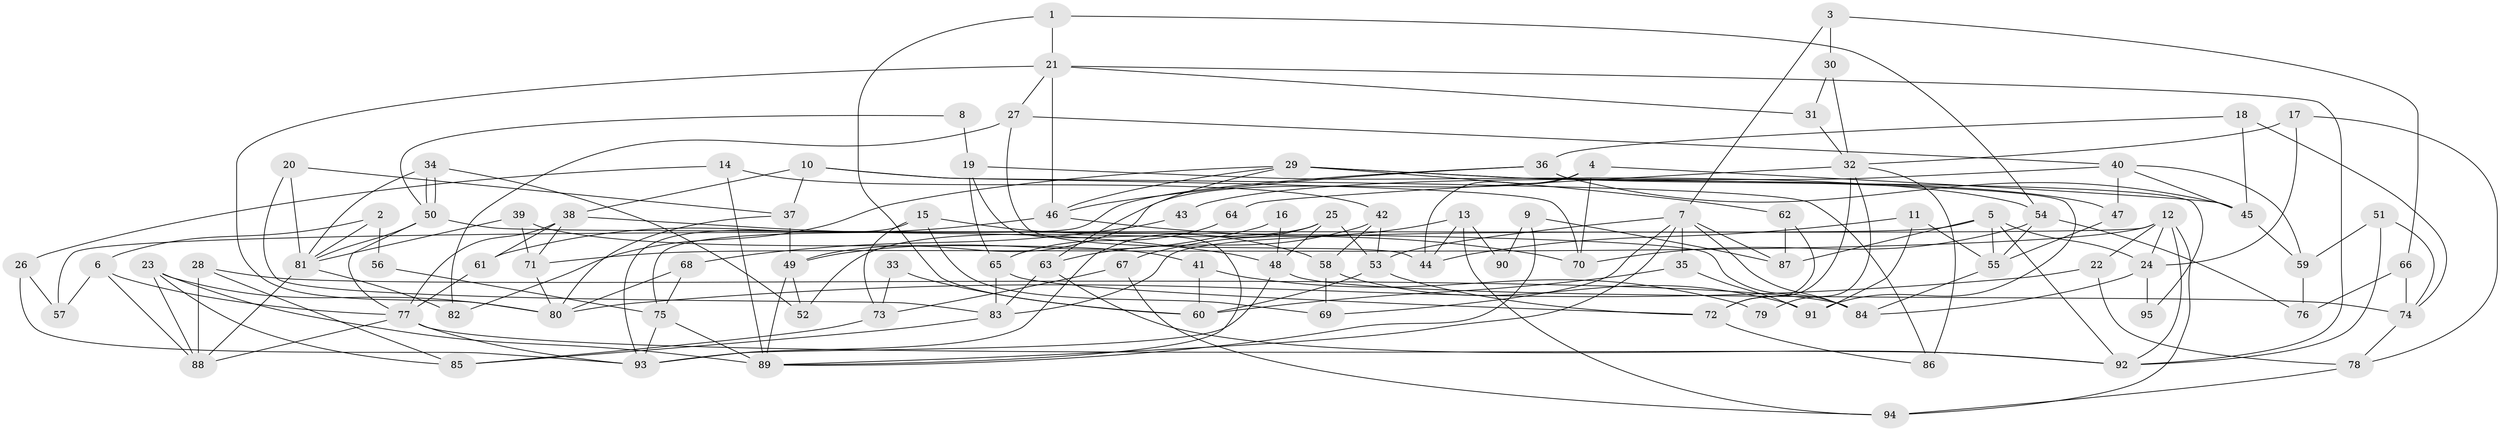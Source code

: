 // coarse degree distribution, {3: 0.21428571428571427, 2: 0.10714285714285714, 5: 0.21428571428571427, 4: 0.17857142857142858, 6: 0.10714285714285714, 8: 0.07142857142857142, 12: 0.03571428571428571, 7: 0.03571428571428571, 11: 0.03571428571428571}
// Generated by graph-tools (version 1.1) at 2025/52/03/04/25 21:52:49]
// undirected, 95 vertices, 190 edges
graph export_dot {
graph [start="1"]
  node [color=gray90,style=filled];
  1;
  2;
  3;
  4;
  5;
  6;
  7;
  8;
  9;
  10;
  11;
  12;
  13;
  14;
  15;
  16;
  17;
  18;
  19;
  20;
  21;
  22;
  23;
  24;
  25;
  26;
  27;
  28;
  29;
  30;
  31;
  32;
  33;
  34;
  35;
  36;
  37;
  38;
  39;
  40;
  41;
  42;
  43;
  44;
  45;
  46;
  47;
  48;
  49;
  50;
  51;
  52;
  53;
  54;
  55;
  56;
  57;
  58;
  59;
  60;
  61;
  62;
  63;
  64;
  65;
  66;
  67;
  68;
  69;
  70;
  71;
  72;
  73;
  74;
  75;
  76;
  77;
  78;
  79;
  80;
  81;
  82;
  83;
  84;
  85;
  86;
  87;
  88;
  89;
  90;
  91;
  92;
  93;
  94;
  95;
  1 -- 54;
  1 -- 21;
  1 -- 60;
  2 -- 6;
  2 -- 81;
  2 -- 56;
  3 -- 66;
  3 -- 7;
  3 -- 30;
  4 -- 70;
  4 -- 49;
  4 -- 44;
  4 -- 45;
  5 -- 55;
  5 -- 92;
  5 -- 24;
  5 -- 83;
  5 -- 87;
  6 -- 88;
  6 -- 77;
  6 -- 57;
  7 -- 84;
  7 -- 89;
  7 -- 35;
  7 -- 53;
  7 -- 69;
  7 -- 87;
  8 -- 19;
  8 -- 50;
  9 -- 89;
  9 -- 87;
  9 -- 90;
  10 -- 86;
  10 -- 38;
  10 -- 37;
  10 -- 70;
  11 -- 91;
  11 -- 44;
  11 -- 55;
  12 -- 57;
  12 -- 24;
  12 -- 22;
  12 -- 71;
  12 -- 92;
  12 -- 94;
  13 -- 44;
  13 -- 94;
  13 -- 67;
  13 -- 90;
  14 -- 89;
  14 -- 42;
  14 -- 26;
  15 -- 58;
  15 -- 93;
  15 -- 69;
  15 -- 73;
  16 -- 48;
  16 -- 49;
  17 -- 78;
  17 -- 24;
  17 -- 32;
  18 -- 45;
  18 -- 74;
  18 -- 36;
  19 -- 54;
  19 -- 89;
  19 -- 65;
  20 -- 83;
  20 -- 37;
  20 -- 81;
  21 -- 92;
  21 -- 46;
  21 -- 27;
  21 -- 31;
  21 -- 80;
  22 -- 78;
  22 -- 80;
  23 -- 80;
  23 -- 89;
  23 -- 85;
  23 -- 88;
  24 -- 84;
  24 -- 95;
  25 -- 53;
  25 -- 93;
  25 -- 48;
  25 -- 52;
  26 -- 93;
  26 -- 57;
  27 -- 82;
  27 -- 40;
  27 -- 44;
  28 -- 88;
  28 -- 85;
  28 -- 84;
  29 -- 91;
  29 -- 63;
  29 -- 46;
  29 -- 47;
  29 -- 62;
  29 -- 82;
  30 -- 31;
  30 -- 32;
  31 -- 32;
  32 -- 64;
  32 -- 72;
  32 -- 79;
  32 -- 86;
  33 -- 73;
  33 -- 60;
  34 -- 50;
  34 -- 50;
  34 -- 81;
  34 -- 52;
  35 -- 60;
  35 -- 91;
  36 -- 45;
  36 -- 46;
  36 -- 75;
  36 -- 95;
  37 -- 80;
  37 -- 49;
  38 -- 71;
  38 -- 77;
  38 -- 48;
  38 -- 61;
  39 -- 81;
  39 -- 71;
  39 -- 41;
  40 -- 47;
  40 -- 43;
  40 -- 45;
  40 -- 59;
  41 -- 60;
  41 -- 79;
  42 -- 53;
  42 -- 63;
  42 -- 58;
  43 -- 68;
  45 -- 59;
  46 -- 61;
  46 -- 70;
  47 -- 55;
  48 -- 74;
  48 -- 93;
  49 -- 52;
  49 -- 89;
  50 -- 81;
  50 -- 77;
  50 -- 84;
  51 -- 92;
  51 -- 59;
  51 -- 74;
  53 -- 72;
  53 -- 60;
  54 -- 70;
  54 -- 55;
  54 -- 76;
  55 -- 84;
  56 -- 75;
  58 -- 69;
  58 -- 91;
  59 -- 76;
  61 -- 77;
  62 -- 87;
  62 -- 72;
  63 -- 92;
  63 -- 83;
  64 -- 65;
  65 -- 72;
  65 -- 83;
  66 -- 74;
  66 -- 76;
  67 -- 73;
  67 -- 94;
  68 -- 75;
  68 -- 80;
  71 -- 80;
  72 -- 86;
  73 -- 85;
  74 -- 78;
  75 -- 93;
  75 -- 89;
  77 -- 88;
  77 -- 92;
  77 -- 93;
  78 -- 94;
  81 -- 88;
  81 -- 82;
  83 -- 85;
}
